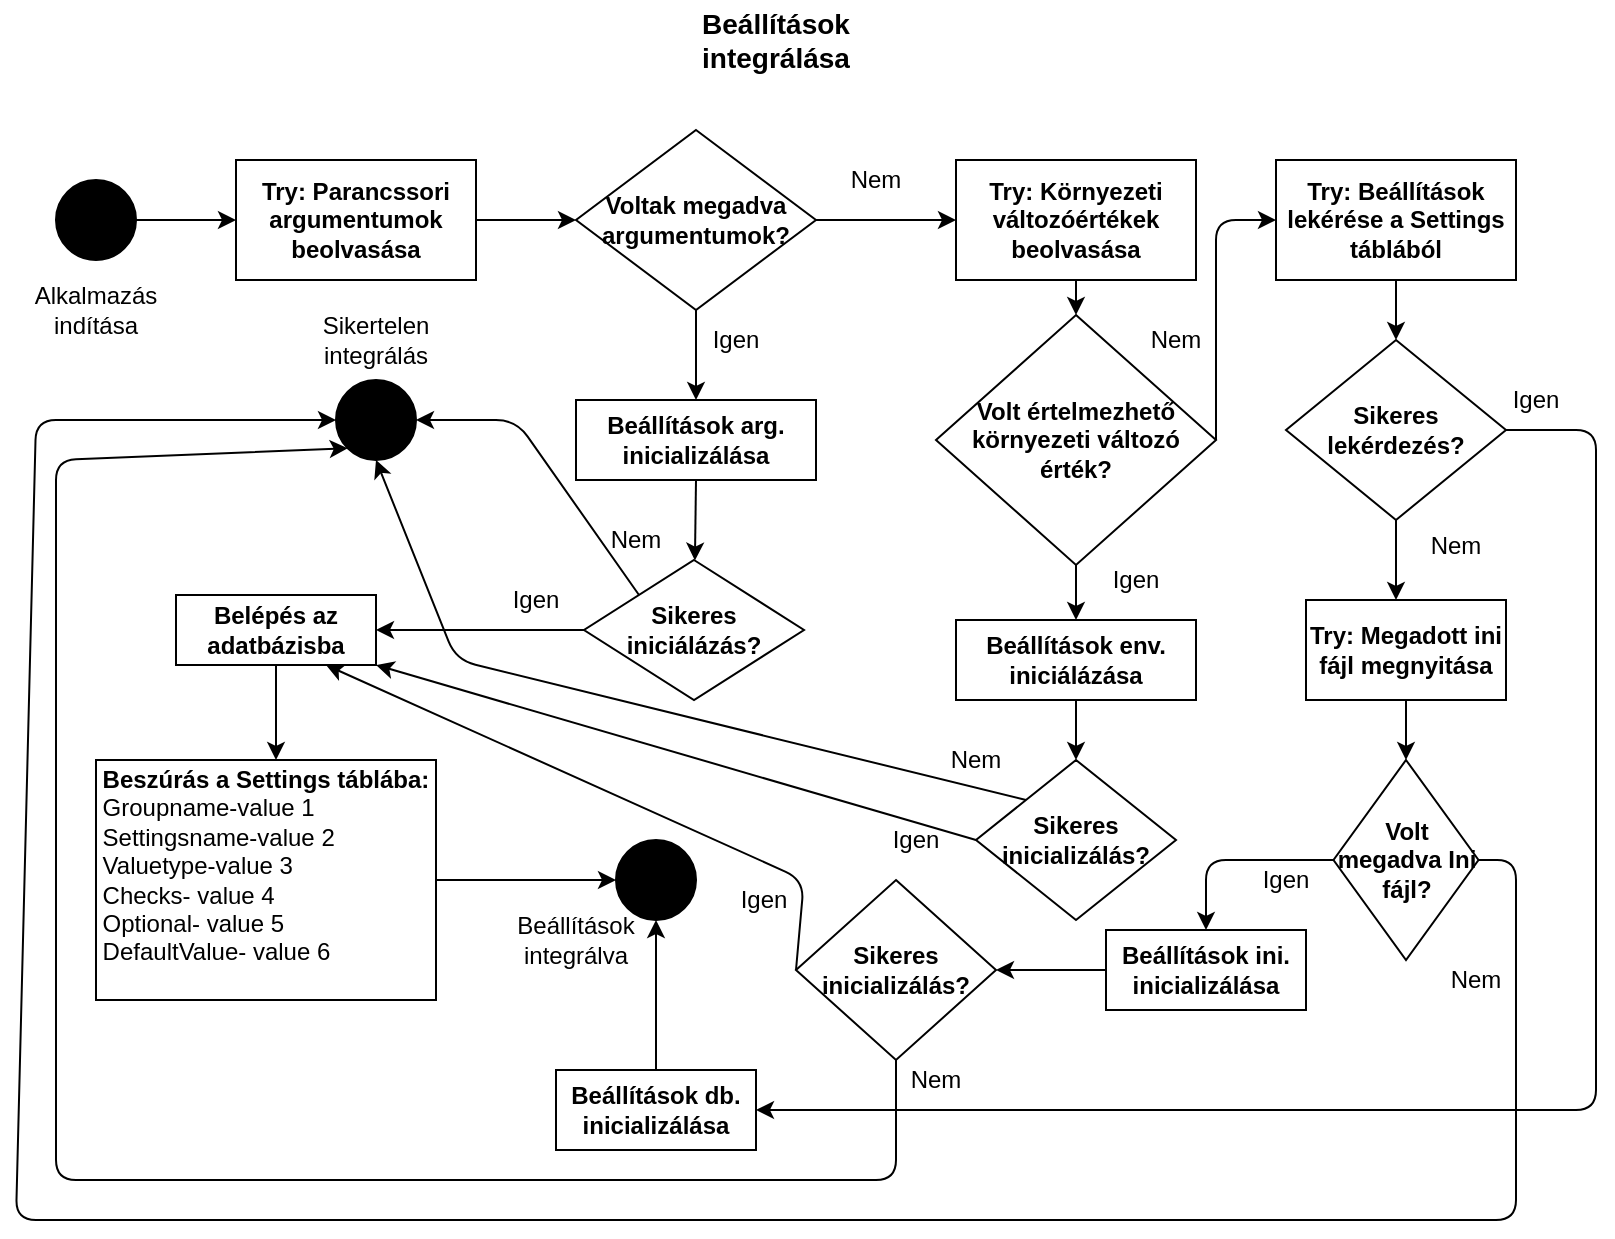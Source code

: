 <mxfile version="14.7.6" type="github">
  <diagram id="zDa9rTjy-oxJfnBAXKqy" name="Page-1">
    <mxGraphModel dx="1038" dy="536" grid="1" gridSize="10" guides="1" tooltips="1" connect="1" arrows="1" fold="1" page="1" pageScale="1" pageWidth="827" pageHeight="1169" math="0" shadow="0">
      <root>
        <mxCell id="0" />
        <mxCell id="1" parent="0" />
        <mxCell id="_BwwOzmuVJjrxb0-8K-R-1" value="&lt;font style=&quot;font-size: 14px&quot;&gt;&lt;b&gt;Beállítások integrálása&lt;br&gt;&lt;/b&gt;&lt;/font&gt;" style="text;html=1;strokeColor=none;fillColor=none;align=center;verticalAlign=middle;whiteSpace=wrap;rounded=0;" vertex="1" parent="1">
          <mxGeometry x="360" y="10" width="80" height="40" as="geometry" />
        </mxCell>
        <mxCell id="_BwwOzmuVJjrxb0-8K-R-2" value="" style="ellipse;whiteSpace=wrap;html=1;aspect=fixed;fillColor=#000000;" vertex="1" parent="1">
          <mxGeometry x="40" y="100" width="40" height="40" as="geometry" />
        </mxCell>
        <mxCell id="_BwwOzmuVJjrxb0-8K-R-3" value="Alkalmazás indítása" style="text;html=1;strokeColor=none;fillColor=none;align=center;verticalAlign=middle;whiteSpace=wrap;rounded=0;" vertex="1" parent="1">
          <mxGeometry x="20" y="150" width="80" height="30" as="geometry" />
        </mxCell>
        <mxCell id="_BwwOzmuVJjrxb0-8K-R-4" value="" style="endArrow=classic;html=1;exitX=1;exitY=0.5;exitDx=0;exitDy=0;entryX=0;entryY=0.5;entryDx=0;entryDy=0;" edge="1" parent="1" source="_BwwOzmuVJjrxb0-8K-R-2" target="_BwwOzmuVJjrxb0-8K-R-5">
          <mxGeometry width="50" height="50" relative="1" as="geometry">
            <mxPoint x="390" y="300" as="sourcePoint" />
            <mxPoint x="230" y="120" as="targetPoint" />
          </mxGeometry>
        </mxCell>
        <mxCell id="_BwwOzmuVJjrxb0-8K-R-5" value="&lt;div&gt;&lt;b&gt;Try: Parancssori argumentumok&lt;/b&gt;&lt;/div&gt;&lt;div&gt;&lt;b&gt;beolvasása&lt;/b&gt;&lt;/div&gt;" style="rounded=0;whiteSpace=wrap;html=1;fillColor=#FFFFFF;" vertex="1" parent="1">
          <mxGeometry x="130" y="90" width="120" height="60" as="geometry" />
        </mxCell>
        <mxCell id="_BwwOzmuVJjrxb0-8K-R-6" value="" style="endArrow=classic;html=1;exitX=1;exitY=0.5;exitDx=0;exitDy=0;" edge="1" parent="1" source="_BwwOzmuVJjrxb0-8K-R-5" target="_BwwOzmuVJjrxb0-8K-R-7">
          <mxGeometry width="50" height="50" relative="1" as="geometry">
            <mxPoint x="390" y="300" as="sourcePoint" />
            <mxPoint x="300" y="120" as="targetPoint" />
          </mxGeometry>
        </mxCell>
        <mxCell id="_BwwOzmuVJjrxb0-8K-R-7" value="&lt;b&gt;Voltak megadva argumentumok?&lt;/b&gt;" style="rhombus;whiteSpace=wrap;html=1;fillColor=#FFFFFF;" vertex="1" parent="1">
          <mxGeometry x="300" y="75" width="120" height="90" as="geometry" />
        </mxCell>
        <mxCell id="_BwwOzmuVJjrxb0-8K-R-9" value="" style="endArrow=classic;html=1;exitX=0.5;exitY=1;exitDx=0;exitDy=0;" edge="1" parent="1" source="_BwwOzmuVJjrxb0-8K-R-7">
          <mxGeometry width="50" height="50" relative="1" as="geometry">
            <mxPoint x="390" y="300" as="sourcePoint" />
            <mxPoint x="360" y="210" as="targetPoint" />
          </mxGeometry>
        </mxCell>
        <mxCell id="_BwwOzmuVJjrxb0-8K-R-11" value="Igen" style="text;html=1;strokeColor=none;fillColor=none;align=center;verticalAlign=middle;whiteSpace=wrap;rounded=0;" vertex="1" parent="1">
          <mxGeometry x="360" y="170" width="40" height="20" as="geometry" />
        </mxCell>
        <mxCell id="_BwwOzmuVJjrxb0-8K-R-12" value="&lt;b&gt;Beállítások arg. inicializálása&lt;br&gt;&lt;/b&gt;" style="rounded=0;whiteSpace=wrap;html=1;fillColor=#FFFFFF;" vertex="1" parent="1">
          <mxGeometry x="300" y="210" width="120" height="40" as="geometry" />
        </mxCell>
        <mxCell id="_BwwOzmuVJjrxb0-8K-R-13" value="" style="endArrow=classic;html=1;exitX=0.5;exitY=1;exitDx=0;exitDy=0;" edge="1" parent="1" source="_BwwOzmuVJjrxb0-8K-R-12" target="_BwwOzmuVJjrxb0-8K-R-14">
          <mxGeometry width="50" height="50" relative="1" as="geometry">
            <mxPoint x="390" y="300" as="sourcePoint" />
            <mxPoint x="360" y="290" as="targetPoint" />
          </mxGeometry>
        </mxCell>
        <mxCell id="_BwwOzmuVJjrxb0-8K-R-14" value="&lt;b&gt;Sikeres iniciálázás?&lt;br&gt;&lt;/b&gt;" style="rhombus;whiteSpace=wrap;html=1;fillColor=#FFFFFF;" vertex="1" parent="1">
          <mxGeometry x="304" y="290" width="110" height="70" as="geometry" />
        </mxCell>
        <mxCell id="_BwwOzmuVJjrxb0-8K-R-16" value="Igen" style="text;html=1;strokeColor=none;fillColor=none;align=center;verticalAlign=middle;whiteSpace=wrap;rounded=0;" vertex="1" parent="1">
          <mxGeometry x="260" y="300" width="40" height="20" as="geometry" />
        </mxCell>
        <mxCell id="_BwwOzmuVJjrxb0-8K-R-17" value="" style="endArrow=classic;html=1;exitX=0;exitY=0.5;exitDx=0;exitDy=0;" edge="1" parent="1" source="_BwwOzmuVJjrxb0-8K-R-14">
          <mxGeometry width="50" height="50" relative="1" as="geometry">
            <mxPoint x="390" y="350" as="sourcePoint" />
            <mxPoint x="200" y="325" as="targetPoint" />
          </mxGeometry>
        </mxCell>
        <mxCell id="_BwwOzmuVJjrxb0-8K-R-20" value="&lt;b&gt;Belépés az adatbázisba&lt;/b&gt;" style="rounded=0;whiteSpace=wrap;html=1;fillColor=#FFFFFF;" vertex="1" parent="1">
          <mxGeometry x="100" y="307.5" width="100" height="35" as="geometry" />
        </mxCell>
        <mxCell id="_BwwOzmuVJjrxb0-8K-R-21" value="" style="endArrow=classic;html=1;exitX=0.5;exitY=1;exitDx=0;exitDy=0;" edge="1" parent="1" source="_BwwOzmuVJjrxb0-8K-R-20">
          <mxGeometry width="50" height="50" relative="1" as="geometry">
            <mxPoint x="350" y="350" as="sourcePoint" />
            <mxPoint x="150" y="390" as="targetPoint" />
          </mxGeometry>
        </mxCell>
        <mxCell id="_BwwOzmuVJjrxb0-8K-R-23" value="&lt;div&gt;&lt;b&gt;Beszúrás a Settings táblába:&lt;/b&gt;&lt;/div&gt;&lt;div align=&quot;left&quot;&gt;Groupname-value 1&lt;/div&gt;&lt;div align=&quot;left&quot;&gt;Settingsname-value 2&lt;/div&gt;&lt;div align=&quot;left&quot;&gt;Valuetype-value 3&lt;/div&gt;&lt;div align=&quot;left&quot;&gt;Checks- value 4&lt;/div&gt;&lt;div align=&quot;left&quot;&gt;Optional- value 5&lt;/div&gt;&lt;div align=&quot;left&quot;&gt;DefaultValue- value 6&lt;br&gt;&lt;/div&gt;&lt;div align=&quot;left&quot;&gt;&lt;br&gt;&lt;/div&gt;" style="rounded=0;whiteSpace=wrap;html=1;fillColor=#FFFFFF;" vertex="1" parent="1">
          <mxGeometry x="60" y="390" width="170" height="120" as="geometry" />
        </mxCell>
        <mxCell id="_BwwOzmuVJjrxb0-8K-R-25" value="" style="endArrow=classic;html=1;exitX=1;exitY=0.5;exitDx=0;exitDy=0;" edge="1" parent="1" source="_BwwOzmuVJjrxb0-8K-R-23" target="_BwwOzmuVJjrxb0-8K-R-26">
          <mxGeometry width="50" height="50" relative="1" as="geometry">
            <mxPoint x="350" y="350" as="sourcePoint" />
            <mxPoint x="310" y="450" as="targetPoint" />
          </mxGeometry>
        </mxCell>
        <mxCell id="_BwwOzmuVJjrxb0-8K-R-26" value="" style="ellipse;whiteSpace=wrap;html=1;aspect=fixed;fillColor=#000000;" vertex="1" parent="1">
          <mxGeometry x="320" y="430" width="40" height="40" as="geometry" />
        </mxCell>
        <mxCell id="_BwwOzmuVJjrxb0-8K-R-27" value="Beállítások integrálva" style="text;html=1;strokeColor=none;fillColor=none;align=center;verticalAlign=middle;whiteSpace=wrap;rounded=0;" vertex="1" parent="1">
          <mxGeometry x="280" y="470" width="40" height="20" as="geometry" />
        </mxCell>
        <mxCell id="_BwwOzmuVJjrxb0-8K-R-28" value="" style="endArrow=classic;html=1;exitX=1;exitY=0.5;exitDx=0;exitDy=0;" edge="1" parent="1" source="_BwwOzmuVJjrxb0-8K-R-7">
          <mxGeometry width="50" height="50" relative="1" as="geometry">
            <mxPoint x="350" y="350" as="sourcePoint" />
            <mxPoint x="490" y="120" as="targetPoint" />
          </mxGeometry>
        </mxCell>
        <mxCell id="_BwwOzmuVJjrxb0-8K-R-29" value="Nem" style="text;html=1;strokeColor=none;fillColor=none;align=center;verticalAlign=middle;whiteSpace=wrap;rounded=0;" vertex="1" parent="1">
          <mxGeometry x="430" y="90" width="40" height="20" as="geometry" />
        </mxCell>
        <mxCell id="_BwwOzmuVJjrxb0-8K-R-30" value="&lt;b&gt;Try: Környezeti változóértékek beolvasása&lt;br&gt;&lt;/b&gt;" style="rounded=0;whiteSpace=wrap;html=1;fillColor=#FFFFFF;" vertex="1" parent="1">
          <mxGeometry x="490" y="90" width="120" height="60" as="geometry" />
        </mxCell>
        <mxCell id="_BwwOzmuVJjrxb0-8K-R-33" value="&lt;b&gt;Volt értelmezhető környezeti változó érték?&lt;br&gt;&lt;/b&gt;" style="rhombus;whiteSpace=wrap;html=1;fillColor=#FFFFFF;" vertex="1" parent="1">
          <mxGeometry x="480" y="167.5" width="140" height="125" as="geometry" />
        </mxCell>
        <mxCell id="_BwwOzmuVJjrxb0-8K-R-34" value="" style="endArrow=classic;html=1;exitX=0.5;exitY=1;exitDx=0;exitDy=0;" edge="1" parent="1" source="_BwwOzmuVJjrxb0-8K-R-30" target="_BwwOzmuVJjrxb0-8K-R-33">
          <mxGeometry width="50" height="50" relative="1" as="geometry">
            <mxPoint x="290" y="350" as="sourcePoint" />
            <mxPoint x="340" y="300" as="targetPoint" />
          </mxGeometry>
        </mxCell>
        <mxCell id="_BwwOzmuVJjrxb0-8K-R-40" value="" style="endArrow=classic;html=1;exitX=0.5;exitY=1;exitDx=0;exitDy=0;" edge="1" parent="1" source="_BwwOzmuVJjrxb0-8K-R-33" target="_BwwOzmuVJjrxb0-8K-R-41">
          <mxGeometry width="50" height="50" relative="1" as="geometry">
            <mxPoint x="290" y="350" as="sourcePoint" />
            <mxPoint x="550" y="330" as="targetPoint" />
          </mxGeometry>
        </mxCell>
        <mxCell id="_BwwOzmuVJjrxb0-8K-R-41" value="&lt;b&gt;Beállítások env. iniciálázása&lt;br&gt;&lt;/b&gt;" style="rounded=0;whiteSpace=wrap;html=1;fillColor=#FFFFFF;" vertex="1" parent="1">
          <mxGeometry x="490" y="320" width="120" height="40" as="geometry" />
        </mxCell>
        <mxCell id="_BwwOzmuVJjrxb0-8K-R-42" value="Igen" style="text;html=1;strokeColor=none;fillColor=none;align=center;verticalAlign=middle;whiteSpace=wrap;rounded=0;" vertex="1" parent="1">
          <mxGeometry x="560" y="290" width="40" height="20" as="geometry" />
        </mxCell>
        <mxCell id="_BwwOzmuVJjrxb0-8K-R-43" value="" style="endArrow=classic;html=1;exitX=0.5;exitY=1;exitDx=0;exitDy=0;" edge="1" parent="1" source="_BwwOzmuVJjrxb0-8K-R-41">
          <mxGeometry width="50" height="50" relative="1" as="geometry">
            <mxPoint x="290" y="350" as="sourcePoint" />
            <mxPoint x="550" y="390" as="targetPoint" />
          </mxGeometry>
        </mxCell>
        <mxCell id="_BwwOzmuVJjrxb0-8K-R-44" value="&lt;b&gt;Sikeres inicializálás?&lt;br&gt;&lt;/b&gt;" style="rhombus;whiteSpace=wrap;html=1;fillColor=#FFFFFF;" vertex="1" parent="1">
          <mxGeometry x="500" y="390" width="100" height="80" as="geometry" />
        </mxCell>
        <mxCell id="_BwwOzmuVJjrxb0-8K-R-45" value="" style="endArrow=classic;html=1;exitX=0;exitY=0.5;exitDx=0;exitDy=0;entryX=1;entryY=1;entryDx=0;entryDy=0;" edge="1" parent="1" source="_BwwOzmuVJjrxb0-8K-R-44" target="_BwwOzmuVJjrxb0-8K-R-20">
          <mxGeometry width="50" height="50" relative="1" as="geometry">
            <mxPoint x="290" y="350" as="sourcePoint" />
            <mxPoint x="340" y="300" as="targetPoint" />
          </mxGeometry>
        </mxCell>
        <mxCell id="_BwwOzmuVJjrxb0-8K-R-46" value="Igen" style="text;html=1;strokeColor=none;fillColor=none;align=center;verticalAlign=middle;whiteSpace=wrap;rounded=0;" vertex="1" parent="1">
          <mxGeometry x="450" y="420" width="40" height="20" as="geometry" />
        </mxCell>
        <mxCell id="_BwwOzmuVJjrxb0-8K-R-47" value="&lt;b&gt;Try: Beállítások lekérése a Settings táblából&lt;br&gt;&lt;/b&gt;" style="rounded=0;whiteSpace=wrap;html=1;fillColor=#FFFFFF;" vertex="1" parent="1">
          <mxGeometry x="650" y="90" width="120" height="60" as="geometry" />
        </mxCell>
        <mxCell id="_BwwOzmuVJjrxb0-8K-R-48" value="" style="endArrow=classic;html=1;exitX=1;exitY=0.5;exitDx=0;exitDy=0;entryX=0;entryY=0.5;entryDx=0;entryDy=0;" edge="1" parent="1" source="_BwwOzmuVJjrxb0-8K-R-33" target="_BwwOzmuVJjrxb0-8K-R-47">
          <mxGeometry width="50" height="50" relative="1" as="geometry">
            <mxPoint x="290" y="350" as="sourcePoint" />
            <mxPoint x="340" y="300" as="targetPoint" />
            <Array as="points">
              <mxPoint x="620" y="120" />
            </Array>
          </mxGeometry>
        </mxCell>
        <mxCell id="_BwwOzmuVJjrxb0-8K-R-49" value="Nem" style="text;html=1;strokeColor=none;fillColor=none;align=center;verticalAlign=middle;whiteSpace=wrap;rounded=0;" vertex="1" parent="1">
          <mxGeometry x="580" y="170" width="40" height="20" as="geometry" />
        </mxCell>
        <mxCell id="_BwwOzmuVJjrxb0-8K-R-53" value="&lt;b&gt;Sikeres lekérdezés?&lt;br&gt;&lt;/b&gt;" style="rhombus;whiteSpace=wrap;html=1;fillColor=#FFFFFF;" vertex="1" parent="1">
          <mxGeometry x="655" y="180" width="110" height="90" as="geometry" />
        </mxCell>
        <mxCell id="_BwwOzmuVJjrxb0-8K-R-55" value="" style="endArrow=classic;html=1;exitX=0.5;exitY=1;exitDx=0;exitDy=0;entryX=0.5;entryY=0;entryDx=0;entryDy=0;" edge="1" parent="1" source="_BwwOzmuVJjrxb0-8K-R-47" target="_BwwOzmuVJjrxb0-8K-R-53">
          <mxGeometry width="50" height="50" relative="1" as="geometry">
            <mxPoint x="290" y="350" as="sourcePoint" />
            <mxPoint x="340" y="300" as="targetPoint" />
          </mxGeometry>
        </mxCell>
        <mxCell id="_BwwOzmuVJjrxb0-8K-R-56" value="" style="endArrow=classic;html=1;exitX=0.5;exitY=1;exitDx=0;exitDy=0;" edge="1" parent="1" source="_BwwOzmuVJjrxb0-8K-R-53">
          <mxGeometry width="50" height="50" relative="1" as="geometry">
            <mxPoint x="290" y="350" as="sourcePoint" />
            <mxPoint x="710" y="310" as="targetPoint" />
          </mxGeometry>
        </mxCell>
        <mxCell id="_BwwOzmuVJjrxb0-8K-R-59" value="Igen" style="text;html=1;strokeColor=none;fillColor=none;align=center;verticalAlign=middle;whiteSpace=wrap;rounded=0;" vertex="1" parent="1">
          <mxGeometry x="760" y="200" width="40" height="20" as="geometry" />
        </mxCell>
        <mxCell id="_BwwOzmuVJjrxb0-8K-R-62" value="Nem" style="text;html=1;strokeColor=none;fillColor=none;align=center;verticalAlign=middle;whiteSpace=wrap;rounded=0;" vertex="1" parent="1">
          <mxGeometry x="720" y="272.5" width="40" height="20" as="geometry" />
        </mxCell>
        <mxCell id="_BwwOzmuVJjrxb0-8K-R-63" value="&lt;b&gt;Try: Megadott ini fájl megnyitása&lt;br&gt;&lt;/b&gt;" style="rounded=0;whiteSpace=wrap;html=1;fillColor=#FFFFFF;" vertex="1" parent="1">
          <mxGeometry x="665" y="310" width="100" height="50" as="geometry" />
        </mxCell>
        <mxCell id="_BwwOzmuVJjrxb0-8K-R-64" value="" style="endArrow=classic;html=1;exitX=0.5;exitY=1;exitDx=0;exitDy=0;" edge="1" parent="1" source="_BwwOzmuVJjrxb0-8K-R-63">
          <mxGeometry width="50" height="50" relative="1" as="geometry">
            <mxPoint x="350" y="350" as="sourcePoint" />
            <mxPoint x="715" y="390" as="targetPoint" />
          </mxGeometry>
        </mxCell>
        <mxCell id="_BwwOzmuVJjrxb0-8K-R-65" value="&lt;b&gt;Volt megadva Ini fájl?&lt;br&gt;&lt;/b&gt;" style="rhombus;whiteSpace=wrap;html=1;fillColor=#FFFFFF;" vertex="1" parent="1">
          <mxGeometry x="678.75" y="390" width="72.5" height="100" as="geometry" />
        </mxCell>
        <mxCell id="_BwwOzmuVJjrxb0-8K-R-68" value="Sikertelen integrálás" style="text;html=1;strokeColor=none;fillColor=none;align=center;verticalAlign=middle;whiteSpace=wrap;rounded=0;" vertex="1" parent="1">
          <mxGeometry x="180" y="170" width="40" height="20" as="geometry" />
        </mxCell>
        <mxCell id="_BwwOzmuVJjrxb0-8K-R-70" value="Nem" style="text;html=1;strokeColor=none;fillColor=none;align=center;verticalAlign=middle;whiteSpace=wrap;rounded=0;" vertex="1" parent="1">
          <mxGeometry x="730" y="490" width="40" height="20" as="geometry" />
        </mxCell>
        <mxCell id="_BwwOzmuVJjrxb0-8K-R-71" value="&lt;b&gt;Beállítások ini. inicializálása&lt;br&gt;&lt;/b&gt;" style="rounded=0;whiteSpace=wrap;html=1;fillColor=#FFFFFF;" vertex="1" parent="1">
          <mxGeometry x="565" y="475" width="100" height="40" as="geometry" />
        </mxCell>
        <mxCell id="_BwwOzmuVJjrxb0-8K-R-72" value="&lt;b&gt;Sikeres inicializálás?&lt;br&gt;&lt;/b&gt;" style="rhombus;whiteSpace=wrap;html=1;fillColor=#FFFFFF;" vertex="1" parent="1">
          <mxGeometry x="410" y="450" width="100" height="90" as="geometry" />
        </mxCell>
        <mxCell id="_BwwOzmuVJjrxb0-8K-R-75" value="" style="endArrow=classic;html=1;exitX=1;exitY=0.5;exitDx=0;exitDy=0;entryX=0;entryY=0.5;entryDx=0;entryDy=0;" edge="1" parent="1" source="_BwwOzmuVJjrxb0-8K-R-65" target="_BwwOzmuVJjrxb0-8K-R-89">
          <mxGeometry width="50" height="50" relative="1" as="geometry">
            <mxPoint x="350" y="350" as="sourcePoint" />
            <mxPoint x="770" y="480" as="targetPoint" />
            <Array as="points">
              <mxPoint x="770" y="440" />
              <mxPoint x="770" y="620" />
              <mxPoint x="20" y="620" />
              <mxPoint x="30" y="220" />
            </Array>
          </mxGeometry>
        </mxCell>
        <mxCell id="_BwwOzmuVJjrxb0-8K-R-77" value="Nem" style="text;html=1;strokeColor=none;fillColor=none;align=center;verticalAlign=middle;whiteSpace=wrap;rounded=0;" vertex="1" parent="1">
          <mxGeometry x="460" y="540" width="40" height="20" as="geometry" />
        </mxCell>
        <mxCell id="_BwwOzmuVJjrxb0-8K-R-78" value="" style="endArrow=classic;html=1;exitX=0;exitY=0.5;exitDx=0;exitDy=0;entryX=0.75;entryY=1;entryDx=0;entryDy=0;" edge="1" parent="1" source="_BwwOzmuVJjrxb0-8K-R-72" target="_BwwOzmuVJjrxb0-8K-R-20">
          <mxGeometry width="50" height="50" relative="1" as="geometry">
            <mxPoint x="350" y="350" as="sourcePoint" />
            <mxPoint x="400" y="300" as="targetPoint" />
            <Array as="points">
              <mxPoint x="414" y="450" />
            </Array>
          </mxGeometry>
        </mxCell>
        <mxCell id="_BwwOzmuVJjrxb0-8K-R-79" value="Igen" style="text;html=1;strokeColor=none;fillColor=none;align=center;verticalAlign=middle;whiteSpace=wrap;rounded=0;" vertex="1" parent="1">
          <mxGeometry x="374" y="450" width="40" height="20" as="geometry" />
        </mxCell>
        <mxCell id="_BwwOzmuVJjrxb0-8K-R-80" value="" style="endArrow=classic;html=1;exitX=0;exitY=0.5;exitDx=0;exitDy=0;entryX=1;entryY=0.5;entryDx=0;entryDy=0;" edge="1" parent="1" source="_BwwOzmuVJjrxb0-8K-R-71" target="_BwwOzmuVJjrxb0-8K-R-72">
          <mxGeometry width="50" height="50" relative="1" as="geometry">
            <mxPoint x="350" y="350" as="sourcePoint" />
            <mxPoint x="400" y="300" as="targetPoint" />
          </mxGeometry>
        </mxCell>
        <mxCell id="_BwwOzmuVJjrxb0-8K-R-84" value="Igen" style="text;html=1;strokeColor=none;fillColor=none;align=center;verticalAlign=middle;whiteSpace=wrap;rounded=0;" vertex="1" parent="1">
          <mxGeometry x="635" y="440" width="40" height="20" as="geometry" />
        </mxCell>
        <mxCell id="_BwwOzmuVJjrxb0-8K-R-85" value="&lt;b&gt;Beállítások db. inicializálása&lt;br&gt;&lt;/b&gt;" style="rounded=0;whiteSpace=wrap;html=1;fillColor=#FFFFFF;" vertex="1" parent="1">
          <mxGeometry x="290" y="545" width="100" height="40" as="geometry" />
        </mxCell>
        <mxCell id="_BwwOzmuVJjrxb0-8K-R-86" value="" style="endArrow=classic;html=1;exitX=0.5;exitY=0;exitDx=0;exitDy=0;entryX=0.5;entryY=1;entryDx=0;entryDy=0;" edge="1" parent="1" source="_BwwOzmuVJjrxb0-8K-R-85" target="_BwwOzmuVJjrxb0-8K-R-26">
          <mxGeometry width="50" height="50" relative="1" as="geometry">
            <mxPoint x="350" y="350" as="sourcePoint" />
            <mxPoint x="400" y="300" as="targetPoint" />
          </mxGeometry>
        </mxCell>
        <mxCell id="_BwwOzmuVJjrxb0-8K-R-87" value="" style="endArrow=classic;html=1;exitX=1;exitY=0.5;exitDx=0;exitDy=0;entryX=1;entryY=0.5;entryDx=0;entryDy=0;" edge="1" parent="1" source="_BwwOzmuVJjrxb0-8K-R-53" target="_BwwOzmuVJjrxb0-8K-R-85">
          <mxGeometry width="50" height="50" relative="1" as="geometry">
            <mxPoint x="350" y="350" as="sourcePoint" />
            <mxPoint x="400" y="300" as="targetPoint" />
            <Array as="points">
              <mxPoint x="810" y="225" />
              <mxPoint x="810" y="565" />
            </Array>
          </mxGeometry>
        </mxCell>
        <mxCell id="_BwwOzmuVJjrxb0-8K-R-89" value="" style="ellipse;whiteSpace=wrap;html=1;aspect=fixed;fillColor=#000000;" vertex="1" parent="1">
          <mxGeometry x="180" y="200" width="40" height="40" as="geometry" />
        </mxCell>
        <mxCell id="_BwwOzmuVJjrxb0-8K-R-90" value="" style="endArrow=classic;html=1;exitX=0;exitY=0;exitDx=0;exitDy=0;entryX=1;entryY=0.5;entryDx=0;entryDy=0;" edge="1" parent="1" source="_BwwOzmuVJjrxb0-8K-R-14" target="_BwwOzmuVJjrxb0-8K-R-89">
          <mxGeometry width="50" height="50" relative="1" as="geometry">
            <mxPoint x="350" y="370" as="sourcePoint" />
            <mxPoint x="400" y="320" as="targetPoint" />
            <Array as="points">
              <mxPoint x="270" y="220" />
            </Array>
          </mxGeometry>
        </mxCell>
        <mxCell id="_BwwOzmuVJjrxb0-8K-R-91" value="Nem" style="text;html=1;strokeColor=none;fillColor=none;align=center;verticalAlign=middle;whiteSpace=wrap;rounded=0;" vertex="1" parent="1">
          <mxGeometry x="310" y="270" width="40" height="20" as="geometry" />
        </mxCell>
        <mxCell id="_BwwOzmuVJjrxb0-8K-R-92" value="" style="endArrow=classic;html=1;exitX=0;exitY=0;exitDx=0;exitDy=0;entryX=0.5;entryY=1;entryDx=0;entryDy=0;" edge="1" parent="1" source="_BwwOzmuVJjrxb0-8K-R-44" target="_BwwOzmuVJjrxb0-8K-R-89">
          <mxGeometry width="50" height="50" relative="1" as="geometry">
            <mxPoint x="350" y="370" as="sourcePoint" />
            <mxPoint x="400" y="320" as="targetPoint" />
            <Array as="points">
              <mxPoint x="240" y="340" />
            </Array>
          </mxGeometry>
        </mxCell>
        <mxCell id="_BwwOzmuVJjrxb0-8K-R-95" value="Nem" style="text;html=1;strokeColor=none;fillColor=none;align=center;verticalAlign=middle;whiteSpace=wrap;rounded=0;" vertex="1" parent="1">
          <mxGeometry x="480" y="380" width="40" height="20" as="geometry" />
        </mxCell>
        <mxCell id="_BwwOzmuVJjrxb0-8K-R-98" value="" style="endArrow=classic;html=1;exitX=0.5;exitY=1;exitDx=0;exitDy=0;entryX=0;entryY=1;entryDx=0;entryDy=0;" edge="1" parent="1" source="_BwwOzmuVJjrxb0-8K-R-72" target="_BwwOzmuVJjrxb0-8K-R-89">
          <mxGeometry width="50" height="50" relative="1" as="geometry">
            <mxPoint x="350" y="370" as="sourcePoint" />
            <mxPoint x="464" y="610" as="targetPoint" />
            <Array as="points">
              <mxPoint x="460" y="600" />
              <mxPoint x="40" y="600" />
              <mxPoint x="40" y="240" />
            </Array>
          </mxGeometry>
        </mxCell>
        <mxCell id="_BwwOzmuVJjrxb0-8K-R-100" value="" style="endArrow=classic;html=1;entryX=0.5;entryY=0;entryDx=0;entryDy=0;" edge="1" parent="1" target="_BwwOzmuVJjrxb0-8K-R-71">
          <mxGeometry width="50" height="50" relative="1" as="geometry">
            <mxPoint x="679" y="440" as="sourcePoint" />
            <mxPoint x="400" y="320" as="targetPoint" />
            <Array as="points">
              <mxPoint x="615" y="440" />
            </Array>
          </mxGeometry>
        </mxCell>
      </root>
    </mxGraphModel>
  </diagram>
</mxfile>
